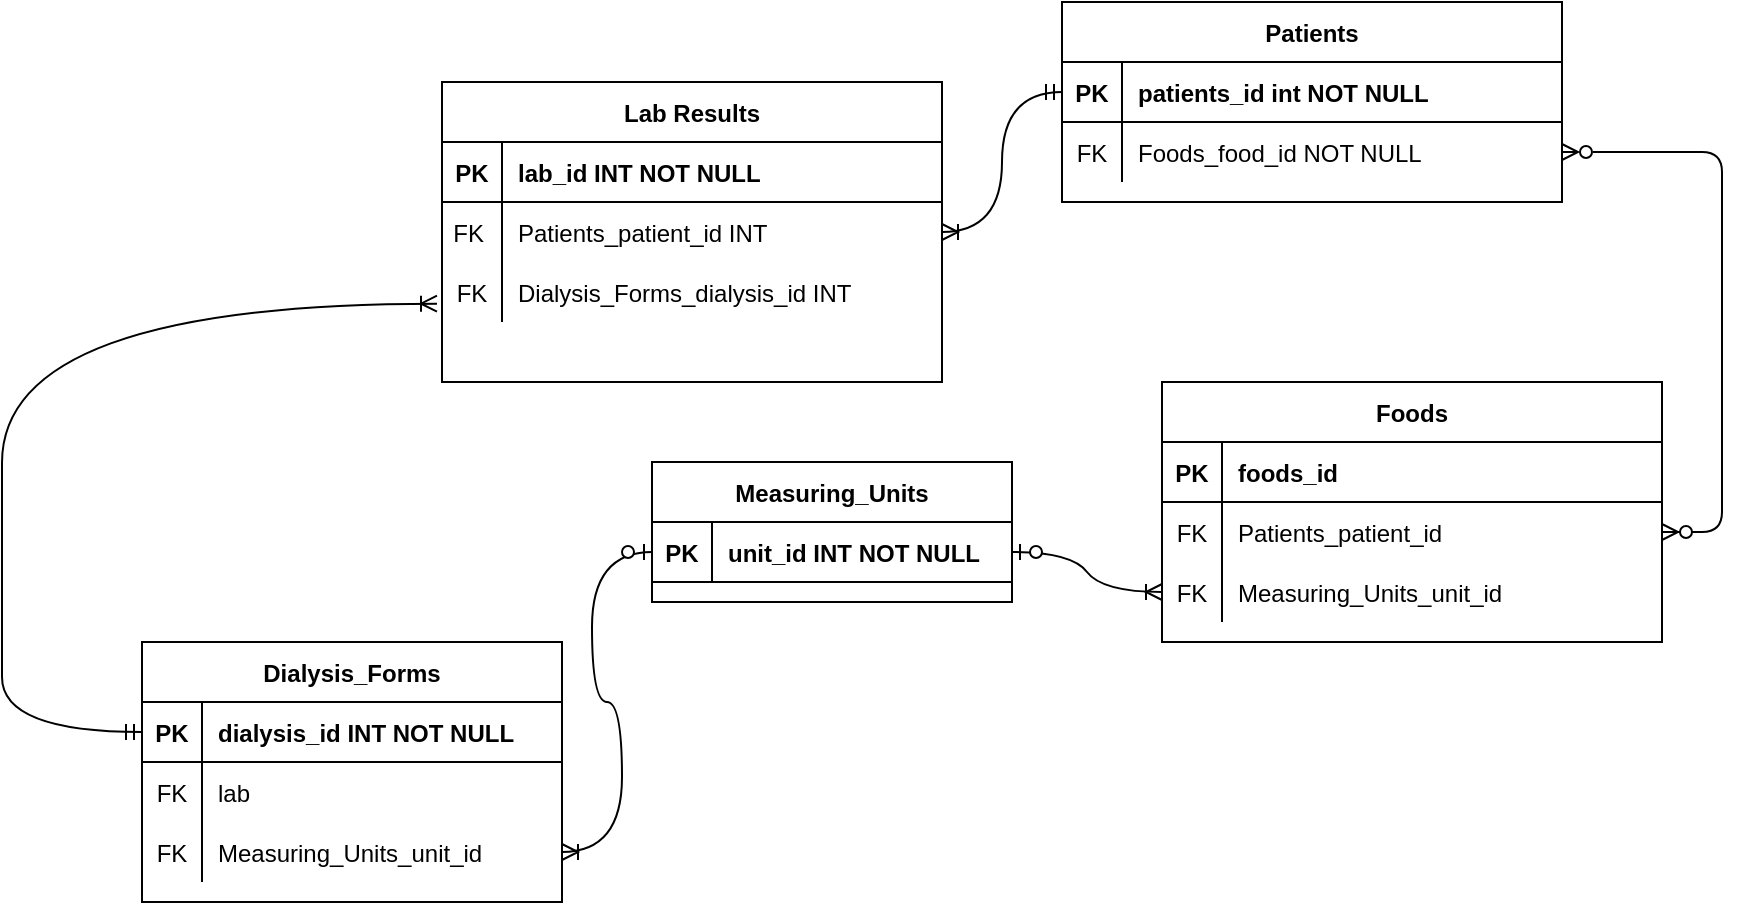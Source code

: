 <mxfile version="17.4.6" type="github"><diagram id="R2lEEEUBdFMjLlhIrx00" name="Page-1"><mxGraphModel dx="2192" dy="525" grid="1" gridSize="10" guides="1" tooltips="1" connect="1" arrows="1" fold="1" page="1" pageScale="1" pageWidth="850" pageHeight="1100" math="0" shadow="0" extFonts="Permanent Marker^https://fonts.googleapis.com/css?family=Permanent+Marker"><root><mxCell id="0"/><mxCell id="1" parent="0"/><mxCell id="Av7wNNmfinrTqVrN7h57-48" value="" style="edgeStyle=entityRelationEdgeStyle;endArrow=ERzeroToMany;startArrow=ERzeroToMany;endFill=1;startFill=0;exitX=1;exitY=0.5;exitDx=0;exitDy=0;" edge="1" parent="1" source="Av7wNNmfinrTqVrN7h57-53" target="Av7wNNmfinrTqVrN7h57-60"><mxGeometry width="100" height="100" relative="1" as="geometry"><mxPoint x="730" y="170" as="sourcePoint"/><mxPoint x="460" y="205" as="targetPoint"/></mxGeometry></mxCell><mxCell id="Av7wNNmfinrTqVrN7h57-49" value="Patients" style="shape=table;startSize=30;container=1;collapsible=1;childLayout=tableLayout;fixedRows=1;rowLines=0;fontStyle=1;align=center;resizeLast=1;" vertex="1" parent="1"><mxGeometry x="450" y="120" width="250" height="100" as="geometry"/></mxCell><mxCell id="Av7wNNmfinrTqVrN7h57-50" value="" style="shape=partialRectangle;collapsible=0;dropTarget=0;pointerEvents=0;fillColor=none;points=[[0,0.5],[1,0.5]];portConstraint=eastwest;top=0;left=0;right=0;bottom=1;" vertex="1" parent="Av7wNNmfinrTqVrN7h57-49"><mxGeometry y="30" width="250" height="30" as="geometry"/></mxCell><mxCell id="Av7wNNmfinrTqVrN7h57-51" value="PK" style="shape=partialRectangle;overflow=hidden;connectable=0;fillColor=none;top=0;left=0;bottom=0;right=0;fontStyle=1;" vertex="1" parent="Av7wNNmfinrTqVrN7h57-50"><mxGeometry width="30" height="30" as="geometry"><mxRectangle width="30" height="30" as="alternateBounds"/></mxGeometry></mxCell><mxCell id="Av7wNNmfinrTqVrN7h57-52" value="patients_id int NOT NULL " style="shape=partialRectangle;overflow=hidden;connectable=0;fillColor=none;top=0;left=0;bottom=0;right=0;align=left;spacingLeft=6;fontStyle=1;" vertex="1" parent="Av7wNNmfinrTqVrN7h57-50"><mxGeometry x="30" width="220" height="30" as="geometry"><mxRectangle width="220" height="30" as="alternateBounds"/></mxGeometry></mxCell><mxCell id="Av7wNNmfinrTqVrN7h57-53" value="" style="shape=partialRectangle;collapsible=0;dropTarget=0;pointerEvents=0;fillColor=none;points=[[0,0.5],[1,0.5]];portConstraint=eastwest;top=0;left=0;right=0;bottom=0;" vertex="1" parent="Av7wNNmfinrTqVrN7h57-49"><mxGeometry y="60" width="250" height="30" as="geometry"/></mxCell><mxCell id="Av7wNNmfinrTqVrN7h57-54" value="FK" style="shape=partialRectangle;overflow=hidden;connectable=0;fillColor=none;top=0;left=0;bottom=0;right=0;" vertex="1" parent="Av7wNNmfinrTqVrN7h57-53"><mxGeometry width="30" height="30" as="geometry"><mxRectangle width="30" height="30" as="alternateBounds"/></mxGeometry></mxCell><mxCell id="Av7wNNmfinrTqVrN7h57-55" value="Foods_food_id NOT NULL" style="shape=partialRectangle;overflow=hidden;connectable=0;fillColor=none;top=0;left=0;bottom=0;right=0;align=left;spacingLeft=6;" vertex="1" parent="Av7wNNmfinrTqVrN7h57-53"><mxGeometry x="30" width="220" height="30" as="geometry"><mxRectangle width="220" height="30" as="alternateBounds"/></mxGeometry></mxCell><mxCell id="Av7wNNmfinrTqVrN7h57-56" value="Foods" style="shape=table;startSize=30;container=1;collapsible=1;childLayout=tableLayout;fixedRows=1;rowLines=0;fontStyle=1;align=center;resizeLast=1;" vertex="1" parent="1"><mxGeometry x="500" y="310" width="250" height="130" as="geometry"/></mxCell><mxCell id="Av7wNNmfinrTqVrN7h57-57" value="" style="shape=partialRectangle;collapsible=0;dropTarget=0;pointerEvents=0;fillColor=none;points=[[0,0.5],[1,0.5]];portConstraint=eastwest;top=0;left=0;right=0;bottom=1;" vertex="1" parent="Av7wNNmfinrTqVrN7h57-56"><mxGeometry y="30" width="250" height="30" as="geometry"/></mxCell><mxCell id="Av7wNNmfinrTqVrN7h57-58" value="PK" style="shape=partialRectangle;overflow=hidden;connectable=0;fillColor=none;top=0;left=0;bottom=0;right=0;fontStyle=1;" vertex="1" parent="Av7wNNmfinrTqVrN7h57-57"><mxGeometry width="30" height="30" as="geometry"><mxRectangle width="30" height="30" as="alternateBounds"/></mxGeometry></mxCell><mxCell id="Av7wNNmfinrTqVrN7h57-59" value="foods_id" style="shape=partialRectangle;overflow=hidden;connectable=0;fillColor=none;top=0;left=0;bottom=0;right=0;align=left;spacingLeft=6;fontStyle=1;" vertex="1" parent="Av7wNNmfinrTqVrN7h57-57"><mxGeometry x="30" width="220" height="30" as="geometry"><mxRectangle width="220" height="30" as="alternateBounds"/></mxGeometry></mxCell><mxCell id="Av7wNNmfinrTqVrN7h57-60" value="" style="shape=partialRectangle;collapsible=0;dropTarget=0;pointerEvents=0;fillColor=none;points=[[0,0.5],[1,0.5]];portConstraint=eastwest;top=0;left=0;right=0;bottom=0;" vertex="1" parent="Av7wNNmfinrTqVrN7h57-56"><mxGeometry y="60" width="250" height="30" as="geometry"/></mxCell><mxCell id="Av7wNNmfinrTqVrN7h57-61" value="FK" style="shape=partialRectangle;overflow=hidden;connectable=0;fillColor=none;top=0;left=0;bottom=0;right=0;" vertex="1" parent="Av7wNNmfinrTqVrN7h57-60"><mxGeometry width="30" height="30" as="geometry"><mxRectangle width="30" height="30" as="alternateBounds"/></mxGeometry></mxCell><mxCell id="Av7wNNmfinrTqVrN7h57-62" value="Patients_patient_id" style="shape=partialRectangle;overflow=hidden;connectable=0;fillColor=none;top=0;left=0;bottom=0;right=0;align=left;spacingLeft=6;" vertex="1" parent="Av7wNNmfinrTqVrN7h57-60"><mxGeometry x="30" width="220" height="30" as="geometry"><mxRectangle width="220" height="30" as="alternateBounds"/></mxGeometry></mxCell><mxCell id="Av7wNNmfinrTqVrN7h57-63" style="shape=partialRectangle;collapsible=0;dropTarget=0;pointerEvents=0;fillColor=none;points=[[0,0.5],[1,0.5]];portConstraint=eastwest;top=0;left=0;right=0;bottom=0;" vertex="1" parent="Av7wNNmfinrTqVrN7h57-56"><mxGeometry y="90" width="250" height="30" as="geometry"/></mxCell><mxCell id="Av7wNNmfinrTqVrN7h57-64" value="FK" style="shape=partialRectangle;overflow=hidden;connectable=0;fillColor=none;top=0;left=0;bottom=0;right=0;" vertex="1" parent="Av7wNNmfinrTqVrN7h57-63"><mxGeometry width="30" height="30" as="geometry"><mxRectangle width="30" height="30" as="alternateBounds"/></mxGeometry></mxCell><mxCell id="Av7wNNmfinrTqVrN7h57-65" value="Measuring_Units_unit_id" style="shape=partialRectangle;overflow=hidden;connectable=0;fillColor=none;top=0;left=0;bottom=0;right=0;align=left;spacingLeft=6;" vertex="1" parent="Av7wNNmfinrTqVrN7h57-63"><mxGeometry x="30" width="220" height="30" as="geometry"><mxRectangle width="220" height="30" as="alternateBounds"/></mxGeometry></mxCell><mxCell id="Av7wNNmfinrTqVrN7h57-66" value="Lab Results" style="shape=table;startSize=30;container=1;collapsible=1;childLayout=tableLayout;fixedRows=1;rowLines=0;fontStyle=1;align=center;resizeLast=1;" vertex="1" parent="1"><mxGeometry x="140" y="160" width="250" height="150" as="geometry"/></mxCell><mxCell id="Av7wNNmfinrTqVrN7h57-67" value="" style="shape=partialRectangle;collapsible=0;dropTarget=0;pointerEvents=0;fillColor=none;points=[[0,0.5],[1,0.5]];portConstraint=eastwest;top=0;left=0;right=0;bottom=1;" vertex="1" parent="Av7wNNmfinrTqVrN7h57-66"><mxGeometry y="30" width="250" height="30" as="geometry"/></mxCell><mxCell id="Av7wNNmfinrTqVrN7h57-68" value="PK" style="shape=partialRectangle;overflow=hidden;connectable=0;fillColor=none;top=0;left=0;bottom=0;right=0;fontStyle=1;" vertex="1" parent="Av7wNNmfinrTqVrN7h57-67"><mxGeometry width="30" height="30" as="geometry"><mxRectangle width="30" height="30" as="alternateBounds"/></mxGeometry></mxCell><mxCell id="Av7wNNmfinrTqVrN7h57-69" value="lab_id INT NOT NULL" style="shape=partialRectangle;overflow=hidden;connectable=0;fillColor=none;top=0;left=0;bottom=0;right=0;align=left;spacingLeft=6;fontStyle=1;" vertex="1" parent="Av7wNNmfinrTqVrN7h57-67"><mxGeometry x="30" width="220" height="30" as="geometry"><mxRectangle width="220" height="30" as="alternateBounds"/></mxGeometry></mxCell><mxCell id="Av7wNNmfinrTqVrN7h57-70" value="" style="shape=partialRectangle;collapsible=0;dropTarget=0;pointerEvents=0;fillColor=none;points=[[0,0.5],[1,0.5]];portConstraint=eastwest;top=0;left=0;right=0;bottom=0;" vertex="1" parent="Av7wNNmfinrTqVrN7h57-66"><mxGeometry y="60" width="250" height="30" as="geometry"/></mxCell><mxCell id="Av7wNNmfinrTqVrN7h57-71" value="FK " style="shape=partialRectangle;overflow=hidden;connectable=0;fillColor=none;top=0;left=0;bottom=0;right=0;" vertex="1" parent="Av7wNNmfinrTqVrN7h57-70"><mxGeometry width="30" height="30" as="geometry"><mxRectangle width="30" height="30" as="alternateBounds"/></mxGeometry></mxCell><mxCell id="Av7wNNmfinrTqVrN7h57-72" value="Patients_patient_id INT" style="shape=partialRectangle;overflow=hidden;connectable=0;fillColor=none;top=0;left=0;bottom=0;right=0;align=left;spacingLeft=6;" vertex="1" parent="Av7wNNmfinrTqVrN7h57-70"><mxGeometry x="30" width="220" height="30" as="geometry"><mxRectangle width="220" height="30" as="alternateBounds"/></mxGeometry></mxCell><mxCell id="Av7wNNmfinrTqVrN7h57-73" style="shape=partialRectangle;collapsible=0;dropTarget=0;pointerEvents=0;fillColor=none;points=[[0,0.5],[1,0.5]];portConstraint=eastwest;top=0;left=0;right=0;bottom=0;" vertex="1" parent="Av7wNNmfinrTqVrN7h57-66"><mxGeometry y="90" width="250" height="30" as="geometry"/></mxCell><mxCell id="Av7wNNmfinrTqVrN7h57-74" value="FK" style="shape=partialRectangle;overflow=hidden;connectable=0;fillColor=none;top=0;left=0;bottom=0;right=0;" vertex="1" parent="Av7wNNmfinrTqVrN7h57-73"><mxGeometry width="30" height="30" as="geometry"><mxRectangle width="30" height="30" as="alternateBounds"/></mxGeometry></mxCell><mxCell id="Av7wNNmfinrTqVrN7h57-75" value="Dialysis_Forms_dialysis_id INT" style="shape=partialRectangle;overflow=hidden;connectable=0;fillColor=none;top=0;left=0;bottom=0;right=0;align=left;spacingLeft=6;" vertex="1" parent="Av7wNNmfinrTqVrN7h57-73"><mxGeometry x="30" width="220" height="30" as="geometry"><mxRectangle width="220" height="30" as="alternateBounds"/></mxGeometry></mxCell><mxCell id="Av7wNNmfinrTqVrN7h57-76" value="Dialysis_Forms" style="shape=table;startSize=30;container=1;collapsible=1;childLayout=tableLayout;fixedRows=1;rowLines=0;fontStyle=1;align=center;resizeLast=1;" vertex="1" parent="1"><mxGeometry x="-10" y="440" width="210" height="130" as="geometry"/></mxCell><mxCell id="Av7wNNmfinrTqVrN7h57-77" value="" style="shape=tableRow;horizontal=0;startSize=0;swimlaneHead=0;swimlaneBody=0;fillColor=none;collapsible=0;dropTarget=0;points=[[0,0.5],[1,0.5]];portConstraint=eastwest;top=0;left=0;right=0;bottom=1;" vertex="1" parent="Av7wNNmfinrTqVrN7h57-76"><mxGeometry y="30" width="210" height="30" as="geometry"/></mxCell><mxCell id="Av7wNNmfinrTqVrN7h57-78" value="PK" style="shape=partialRectangle;connectable=0;fillColor=none;top=0;left=0;bottom=0;right=0;fontStyle=1;overflow=hidden;" vertex="1" parent="Av7wNNmfinrTqVrN7h57-77"><mxGeometry width="30" height="30" as="geometry"><mxRectangle width="30" height="30" as="alternateBounds"/></mxGeometry></mxCell><mxCell id="Av7wNNmfinrTqVrN7h57-79" value="dialysis_id INT NOT NULL" style="shape=partialRectangle;connectable=0;fillColor=none;top=0;left=0;bottom=0;right=0;align=left;spacingLeft=6;fontStyle=1;overflow=hidden;" vertex="1" parent="Av7wNNmfinrTqVrN7h57-77"><mxGeometry x="30" width="180" height="30" as="geometry"><mxRectangle width="180" height="30" as="alternateBounds"/></mxGeometry></mxCell><mxCell id="Av7wNNmfinrTqVrN7h57-80" value="" style="shape=tableRow;horizontal=0;startSize=0;swimlaneHead=0;swimlaneBody=0;fillColor=none;collapsible=0;dropTarget=0;points=[[0,0.5],[1,0.5]];portConstraint=eastwest;top=0;left=0;right=0;bottom=0;" vertex="1" parent="Av7wNNmfinrTqVrN7h57-76"><mxGeometry y="60" width="210" height="30" as="geometry"/></mxCell><mxCell id="Av7wNNmfinrTqVrN7h57-81" value="FK" style="shape=partialRectangle;connectable=0;fillColor=none;top=0;left=0;bottom=0;right=0;editable=1;overflow=hidden;" vertex="1" parent="Av7wNNmfinrTqVrN7h57-80"><mxGeometry width="30" height="30" as="geometry"><mxRectangle width="30" height="30" as="alternateBounds"/></mxGeometry></mxCell><mxCell id="Av7wNNmfinrTqVrN7h57-82" value="lab" style="shape=partialRectangle;connectable=0;fillColor=none;top=0;left=0;bottom=0;right=0;align=left;spacingLeft=6;overflow=hidden;" vertex="1" parent="Av7wNNmfinrTqVrN7h57-80"><mxGeometry x="30" width="180" height="30" as="geometry"><mxRectangle width="180" height="30" as="alternateBounds"/></mxGeometry></mxCell><mxCell id="Av7wNNmfinrTqVrN7h57-83" style="shape=tableRow;horizontal=0;startSize=0;swimlaneHead=0;swimlaneBody=0;fillColor=none;collapsible=0;dropTarget=0;points=[[0,0.5],[1,0.5]];portConstraint=eastwest;top=0;left=0;right=0;bottom=0;" vertex="1" parent="Av7wNNmfinrTqVrN7h57-76"><mxGeometry y="90" width="210" height="30" as="geometry"/></mxCell><mxCell id="Av7wNNmfinrTqVrN7h57-84" value="FK" style="shape=partialRectangle;connectable=0;fillColor=none;top=0;left=0;bottom=0;right=0;editable=1;overflow=hidden;" vertex="1" parent="Av7wNNmfinrTqVrN7h57-83"><mxGeometry width="30" height="30" as="geometry"><mxRectangle width="30" height="30" as="alternateBounds"/></mxGeometry></mxCell><mxCell id="Av7wNNmfinrTqVrN7h57-85" value="Measuring_Units_unit_id" style="shape=partialRectangle;connectable=0;fillColor=none;top=0;left=0;bottom=0;right=0;align=left;spacingLeft=6;overflow=hidden;" vertex="1" parent="Av7wNNmfinrTqVrN7h57-83"><mxGeometry x="30" width="180" height="30" as="geometry"><mxRectangle width="180" height="30" as="alternateBounds"/></mxGeometry></mxCell><mxCell id="Av7wNNmfinrTqVrN7h57-86" value="" style="edgeStyle=orthogonalEdgeStyle;endArrow=ERoneToMany;startArrow=ERmandOne;endFill=0;startFill=0;exitX=0;exitY=0.5;exitDx=0;exitDy=0;curved=1;entryX=-0.01;entryY=0.694;entryDx=0;entryDy=0;entryPerimeter=0;" edge="1" parent="1" source="Av7wNNmfinrTqVrN7h57-77" target="Av7wNNmfinrTqVrN7h57-73"><mxGeometry width="100" height="100" relative="1" as="geometry"><mxPoint x="-63.333" y="500" as="sourcePoint"/><mxPoint x="30" y="270" as="targetPoint"/><Array as="points"><mxPoint x="-80" y="485"/><mxPoint x="-80" y="430"/><mxPoint x="-80" y="430"/><mxPoint x="-80" y="271"/></Array></mxGeometry></mxCell><mxCell id="Av7wNNmfinrTqVrN7h57-87" value="" style="edgeStyle=orthogonalEdgeStyle;curved=1;rounded=0;orthogonalLoop=1;jettySize=auto;html=1;startArrow=ERmandOne;startFill=0;endArrow=ERoneToMany;endFill=0;exitX=0;exitY=0.5;exitDx=0;exitDy=0;" edge="1" parent="1" source="Av7wNNmfinrTqVrN7h57-50" target="Av7wNNmfinrTqVrN7h57-70"><mxGeometry relative="1" as="geometry"/></mxCell><mxCell id="Av7wNNmfinrTqVrN7h57-88" value="Measuring_Units" style="shape=table;startSize=30;container=1;collapsible=1;childLayout=tableLayout;fixedRows=1;rowLines=0;fontStyle=1;align=center;resizeLast=1;" vertex="1" parent="1"><mxGeometry x="245" y="350" width="180" height="70" as="geometry"/></mxCell><mxCell id="Av7wNNmfinrTqVrN7h57-89" value="" style="shape=tableRow;horizontal=0;startSize=0;swimlaneHead=0;swimlaneBody=0;fillColor=none;collapsible=0;dropTarget=0;points=[[0,0.5],[1,0.5]];portConstraint=eastwest;top=0;left=0;right=0;bottom=1;" vertex="1" parent="Av7wNNmfinrTqVrN7h57-88"><mxGeometry y="30" width="180" height="30" as="geometry"/></mxCell><mxCell id="Av7wNNmfinrTqVrN7h57-90" value="PK" style="shape=partialRectangle;connectable=0;fillColor=none;top=0;left=0;bottom=0;right=0;fontStyle=1;overflow=hidden;" vertex="1" parent="Av7wNNmfinrTqVrN7h57-89"><mxGeometry width="30" height="30" as="geometry"><mxRectangle width="30" height="30" as="alternateBounds"/></mxGeometry></mxCell><mxCell id="Av7wNNmfinrTqVrN7h57-91" value="unit_id INT NOT NULL" style="shape=partialRectangle;connectable=0;fillColor=none;top=0;left=0;bottom=0;right=0;align=left;spacingLeft=6;fontStyle=1;overflow=hidden;" vertex="1" parent="Av7wNNmfinrTqVrN7h57-89"><mxGeometry x="30" width="150" height="30" as="geometry"><mxRectangle width="150" height="30" as="alternateBounds"/></mxGeometry></mxCell><mxCell id="Av7wNNmfinrTqVrN7h57-92" value="" style="edgeStyle=entityRelationEdgeStyle;fontSize=12;html=1;endArrow=ERoneToMany;startArrow=ERzeroToOne;rounded=0;curved=1;entryX=1;entryY=0.5;entryDx=0;entryDy=0;exitX=0;exitY=0.5;exitDx=0;exitDy=0;" edge="1" parent="1" source="Av7wNNmfinrTqVrN7h57-89" target="Av7wNNmfinrTqVrN7h57-83"><mxGeometry width="100" height="100" relative="1" as="geometry"><mxPoint x="310" y="545" as="sourcePoint"/><mxPoint x="300" y="300" as="targetPoint"/></mxGeometry></mxCell><mxCell id="Av7wNNmfinrTqVrN7h57-93" value="" style="edgeStyle=entityRelationEdgeStyle;fontSize=12;html=1;endArrow=ERoneToMany;startArrow=ERzeroToOne;rounded=0;curved=1;exitX=1;exitY=0.5;exitDx=0;exitDy=0;entryX=0;entryY=0.5;entryDx=0;entryDy=0;" edge="1" parent="1" source="Av7wNNmfinrTqVrN7h57-89" target="Av7wNNmfinrTqVrN7h57-63"><mxGeometry width="100" height="100" relative="1" as="geometry"><mxPoint x="325" y="600" as="sourcePoint"/><mxPoint x="440" y="500" as="targetPoint"/></mxGeometry></mxCell></root></mxGraphModel></diagram></mxfile>